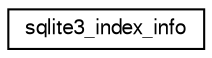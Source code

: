 digraph "Graphical Class Hierarchy"
{
  edge [fontname="FreeSans",fontsize="10",labelfontname="FreeSans",labelfontsize="10"];
  node [fontname="FreeSans",fontsize="10",shape=record];
  rankdir="LR";
  Node0 [label="sqlite3_index_info",height=0.2,width=0.4,color="black", fillcolor="white", style="filled",URL="$structsqlite3__index__info.html"];
}
